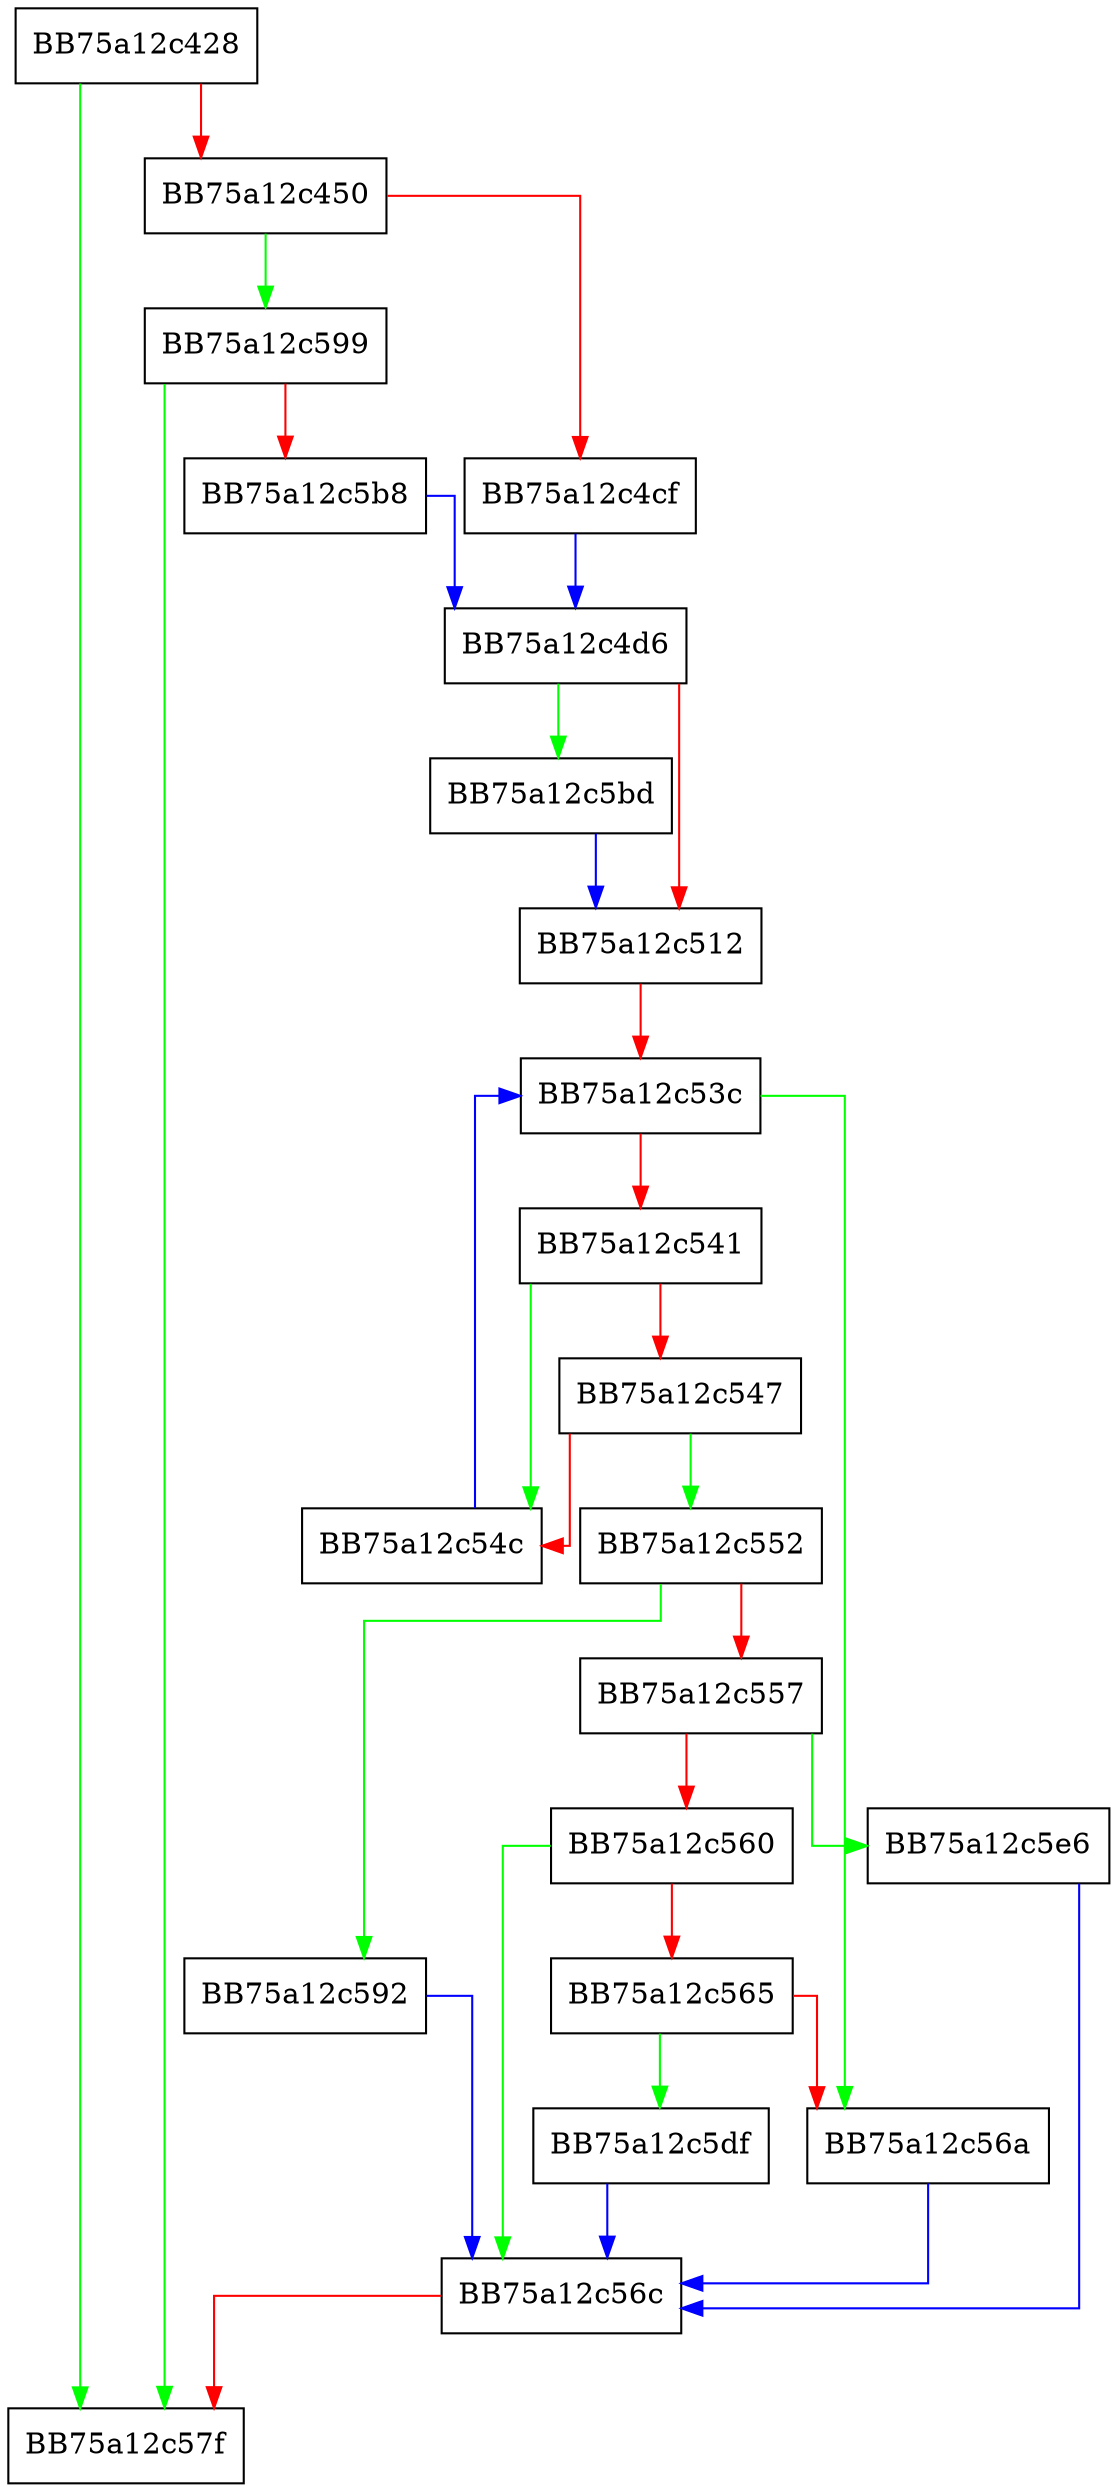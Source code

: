 digraph finalize {
  node [shape="box"];
  graph [splines=ortho];
  BB75a12c428 -> BB75a12c57f [color="green"];
  BB75a12c428 -> BB75a12c450 [color="red"];
  BB75a12c450 -> BB75a12c599 [color="green"];
  BB75a12c450 -> BB75a12c4cf [color="red"];
  BB75a12c4cf -> BB75a12c4d6 [color="blue"];
  BB75a12c4d6 -> BB75a12c5bd [color="green"];
  BB75a12c4d6 -> BB75a12c512 [color="red"];
  BB75a12c512 -> BB75a12c53c [color="red"];
  BB75a12c53c -> BB75a12c56a [color="green"];
  BB75a12c53c -> BB75a12c541 [color="red"];
  BB75a12c541 -> BB75a12c54c [color="green"];
  BB75a12c541 -> BB75a12c547 [color="red"];
  BB75a12c547 -> BB75a12c552 [color="green"];
  BB75a12c547 -> BB75a12c54c [color="red"];
  BB75a12c54c -> BB75a12c53c [color="blue"];
  BB75a12c552 -> BB75a12c592 [color="green"];
  BB75a12c552 -> BB75a12c557 [color="red"];
  BB75a12c557 -> BB75a12c5e6 [color="green"];
  BB75a12c557 -> BB75a12c560 [color="red"];
  BB75a12c560 -> BB75a12c56c [color="green"];
  BB75a12c560 -> BB75a12c565 [color="red"];
  BB75a12c565 -> BB75a12c5df [color="green"];
  BB75a12c565 -> BB75a12c56a [color="red"];
  BB75a12c56a -> BB75a12c56c [color="blue"];
  BB75a12c56c -> BB75a12c57f [color="red"];
  BB75a12c592 -> BB75a12c56c [color="blue"];
  BB75a12c599 -> BB75a12c57f [color="green"];
  BB75a12c599 -> BB75a12c5b8 [color="red"];
  BB75a12c5b8 -> BB75a12c4d6 [color="blue"];
  BB75a12c5bd -> BB75a12c512 [color="blue"];
  BB75a12c5df -> BB75a12c56c [color="blue"];
  BB75a12c5e6 -> BB75a12c56c [color="blue"];
}
